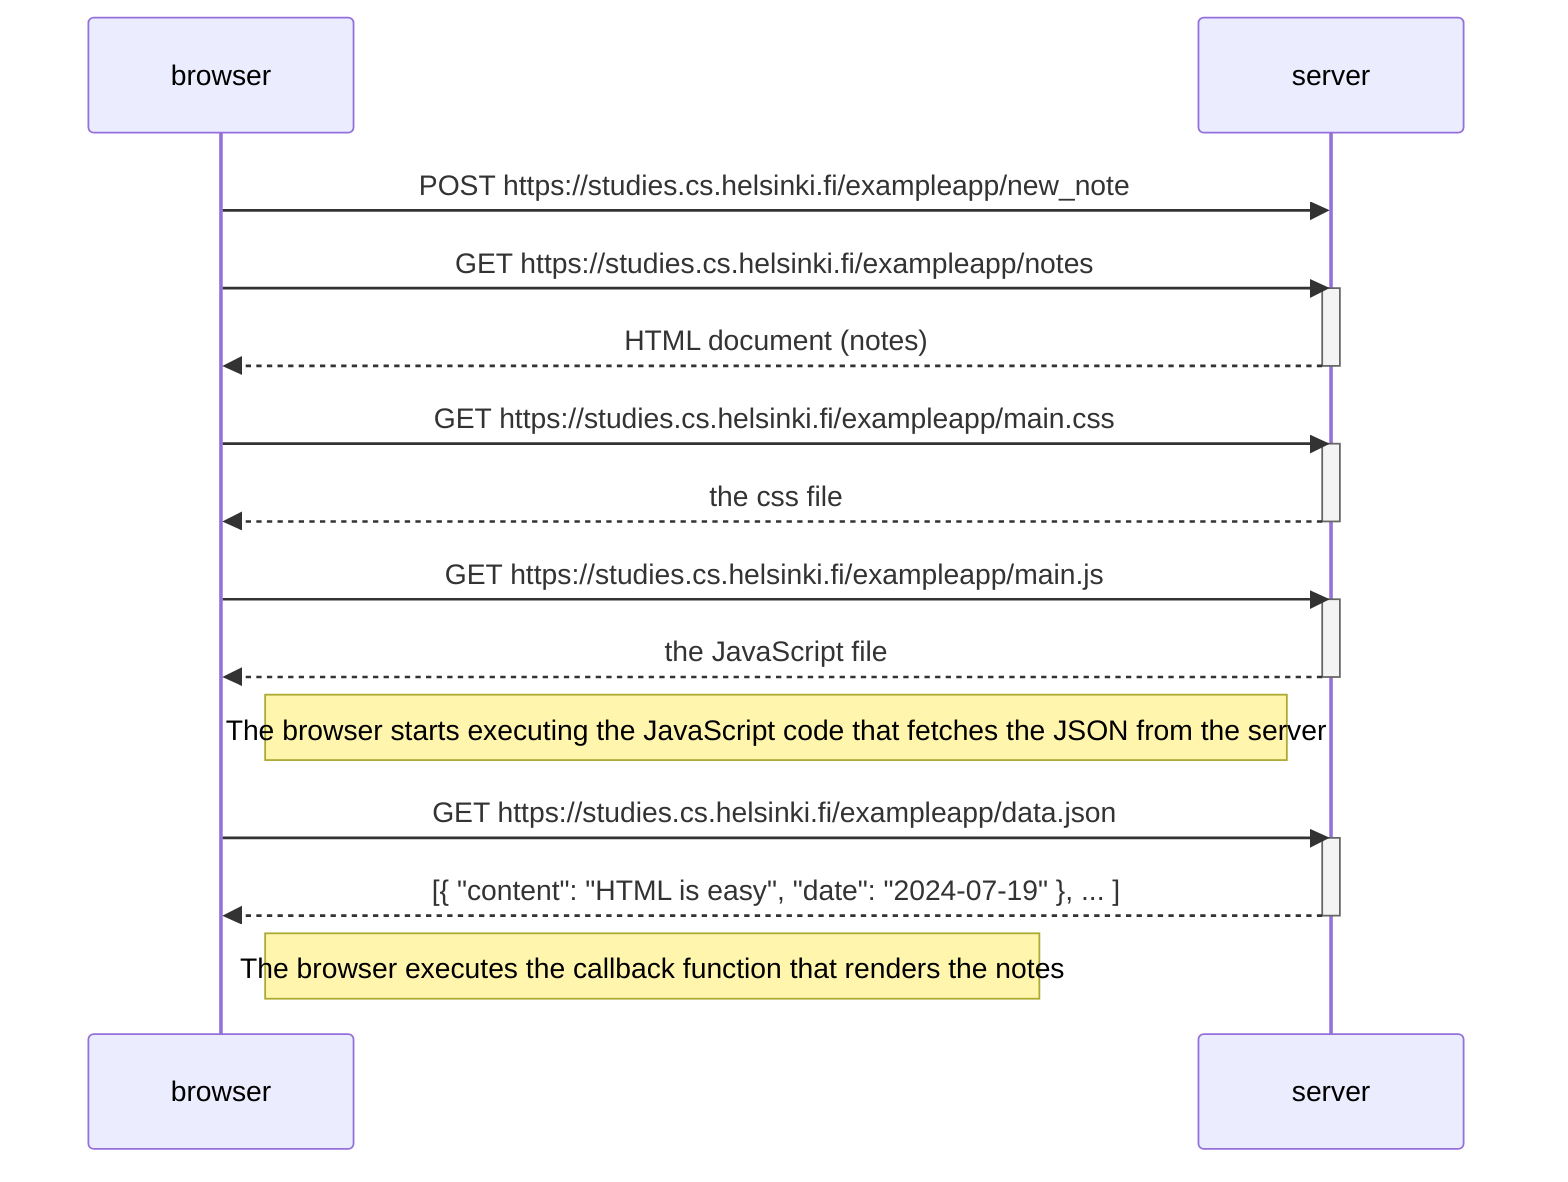 sequenceDiagram
    participant browser
    participant server

    browser->>server: POST https://studies.cs.helsinki.fi/exampleapp/new_note
    browser->>server: GET https://studies.cs.helsinki.fi/exampleapp/notes

    activate server
    server-->>browser: HTML document (notes)
    deactivate server

    browser->>server: GET https://studies.cs.helsinki.fi/exampleapp/main.css
    activate server
    server-->>browser: the css file
    deactivate server

    browser->>server: GET https://studies.cs.helsinki.fi/exampleapp/main.js
    activate server
    server-->>browser: the JavaScript file
    deactivate server

    Note right of browser: The browser starts executing the JavaScript code that fetches the JSON from the server

    browser->>server: GET https://studies.cs.helsinki.fi/exampleapp/data.json
    activate server
    server-->>browser: [{ "content": "HTML is easy", "date": "2024-07-19" }, ... ]
    deactivate server

    Note right of browser: The browser executes the callback function that renders the notes